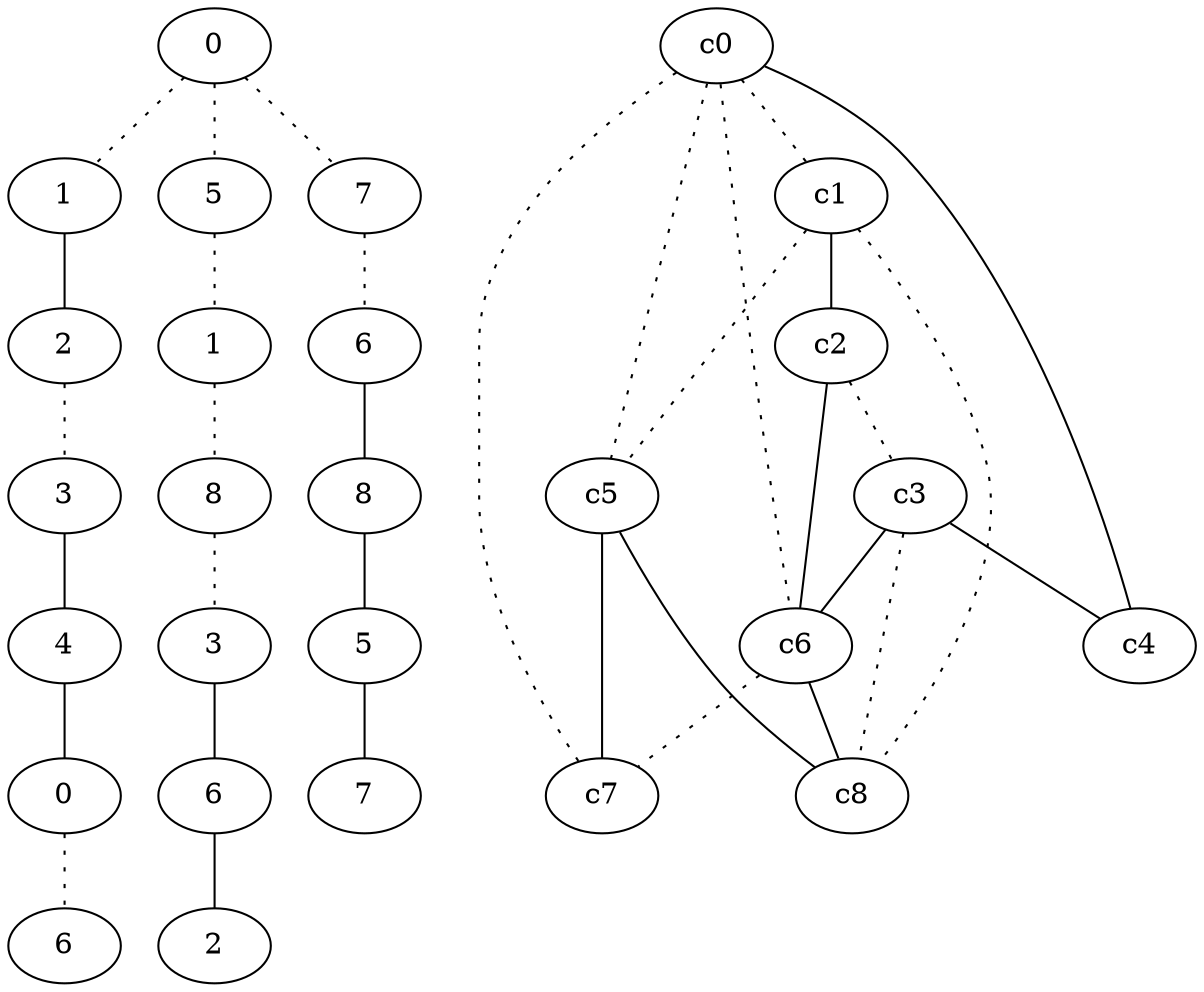 graph {
a0[label=0];
a1[label=1];
a2[label=2];
a3[label=3];
a4[label=4];
a5[label=0];
a6[label=6];
a7[label=5];
a8[label=1];
a9[label=8];
a10[label=3];
a11[label=6];
a12[label=2];
a13[label=7];
a14[label=6];
a15[label=8];
a16[label=5];
a17[label=7];
a0 -- a1 [style=dotted];
a0 -- a7 [style=dotted];
a0 -- a13 [style=dotted];
a1 -- a2;
a2 -- a3 [style=dotted];
a3 -- a4;
a4 -- a5;
a5 -- a6 [style=dotted];
a7 -- a8 [style=dotted];
a8 -- a9 [style=dotted];
a9 -- a10 [style=dotted];
a10 -- a11;
a11 -- a12;
a13 -- a14 [style=dotted];
a14 -- a15;
a15 -- a16;
a16 -- a17;
c0 -- c1 [style=dotted];
c0 -- c4;
c0 -- c5 [style=dotted];
c0 -- c6 [style=dotted];
c0 -- c7 [style=dotted];
c1 -- c2;
c1 -- c5 [style=dotted];
c1 -- c8 [style=dotted];
c2 -- c3 [style=dotted];
c2 -- c6;
c3 -- c4;
c3 -- c6;
c3 -- c8 [style=dotted];
c5 -- c7;
c5 -- c8;
c6 -- c7 [style=dotted];
c6 -- c8;
}
